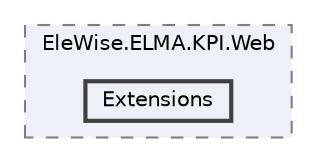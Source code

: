 digraph "Web/Modules/EleWise.ELMA.KPI.Web/Extensions"
{
 // LATEX_PDF_SIZE
  bgcolor="transparent";
  edge [fontname=Helvetica,fontsize=10,labelfontname=Helvetica,labelfontsize=10];
  node [fontname=Helvetica,fontsize=10,shape=box,height=0.2,width=0.4];
  compound=true
  subgraph clusterdir_b8a3bbf1f972276162a9e7650d9a3def {
    graph [ bgcolor="#edf0f7", pencolor="grey50", label="EleWise.ELMA.KPI.Web", fontname=Helvetica,fontsize=10 style="filled,dashed", URL="dir_b8a3bbf1f972276162a9e7650d9a3def.html",tooltip=""]
  dir_4e7cb17ec68e59c93d65215308391d7a [label="Extensions", fillcolor="#edf0f7", color="grey25", style="filled,bold", URL="dir_4e7cb17ec68e59c93d65215308391d7a.html",tooltip=""];
  }
}
